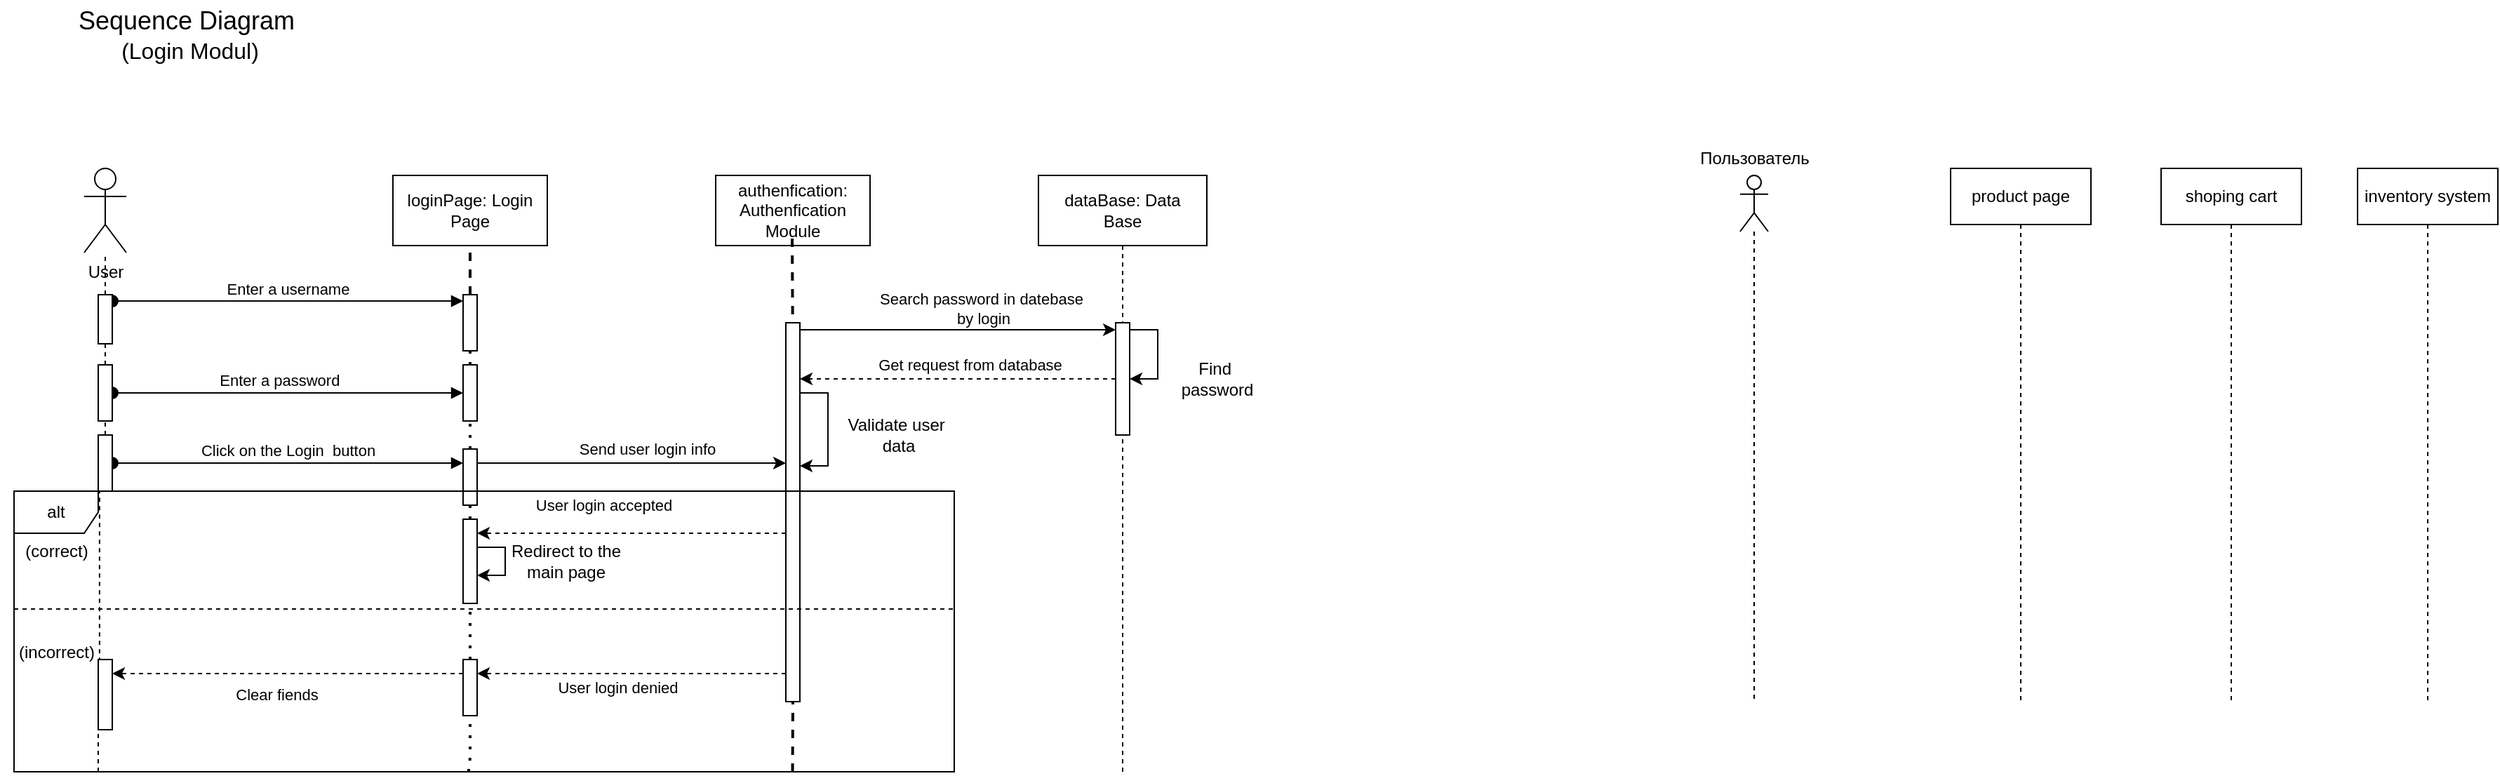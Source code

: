 <mxfile version="24.4.8" type="github">
  <diagram name="Страница — 1" id="rIlWWbe10Ax3GFMxgoC-">
    <mxGraphModel dx="1247" dy="678" grid="1" gridSize="10" guides="1" tooltips="1" connect="1" arrows="1" fold="1" page="1" pageScale="1" pageWidth="827" pageHeight="1169" math="0" shadow="0">
      <root>
        <mxCell id="0" />
        <mxCell id="1" parent="0" />
        <mxCell id="HHi1Jkbsixi5mN6OjThm-23" value="&lt;font style=&quot;font-size: 18px;&quot;&gt;Sequence Diagram&amp;nbsp;&lt;/font&gt;&lt;div&gt;&lt;font size=&quot;3&quot;&gt;(Login Modul)&lt;/font&gt;&lt;/div&gt;" style="text;html=1;align=center;verticalAlign=middle;resizable=0;points=[];autosize=1;strokeColor=none;fillColor=none;perimeterSpacing=0;" vertex="1" parent="1">
          <mxGeometry x="55" y="120" width="180" height="50" as="geometry" />
        </mxCell>
        <mxCell id="HHi1Jkbsixi5mN6OjThm-24" value="User" style="shape=umlActor;verticalLabelPosition=bottom;verticalAlign=top;html=1;outlineConnect=0;" vertex="1" parent="1">
          <mxGeometry x="70" y="240" width="30" height="60" as="geometry" />
        </mxCell>
        <mxCell id="HHi1Jkbsixi5mN6OjThm-27" value="loginPage: Login&lt;div&gt;Page&lt;/div&gt;" style="html=1;whiteSpace=wrap;" vertex="1" parent="1">
          <mxGeometry x="290" y="245" width="110" height="50" as="geometry" />
        </mxCell>
        <mxCell id="HHi1Jkbsixi5mN6OjThm-32" value="" style="endArrow=none;dashed=1;html=1;rounded=0;" edge="1" parent="1" source="HHi1Jkbsixi5mN6OjThm-43" target="HHi1Jkbsixi5mN6OjThm-24">
          <mxGeometry width="50" height="50" relative="1" as="geometry">
            <mxPoint x="85" y="630" as="sourcePoint" />
            <mxPoint x="110" y="350" as="targetPoint" />
          </mxGeometry>
        </mxCell>
        <mxCell id="HHi1Jkbsixi5mN6OjThm-33" value="" style="endArrow=none;dashed=1;html=1;strokeWidth=2;rounded=0;entryX=0.5;entryY=1;entryDx=0;entryDy=0;" edge="1" parent="1" source="HHi1Jkbsixi5mN6OjThm-40" target="HHi1Jkbsixi5mN6OjThm-27">
          <mxGeometry width="50" height="50" relative="1" as="geometry">
            <mxPoint x="345" y="630" as="sourcePoint" />
            <mxPoint x="470" y="340" as="targetPoint" />
          </mxGeometry>
        </mxCell>
        <mxCell id="HHi1Jkbsixi5mN6OjThm-34" value="authenfication:&lt;div&gt;Authenfication Module&lt;/div&gt;" style="html=1;whiteSpace=wrap;" vertex="1" parent="1">
          <mxGeometry x="520" y="245" width="110" height="50" as="geometry" />
        </mxCell>
        <mxCell id="HHi1Jkbsixi5mN6OjThm-37" value="" style="endArrow=none;dashed=1;html=1;strokeWidth=2;rounded=0;entryX=0.5;entryY=1;entryDx=0;entryDy=0;" edge="1" parent="1">
          <mxGeometry width="50" height="50" relative="1" as="geometry">
            <mxPoint x="575" y="380" as="sourcePoint" />
            <mxPoint x="574.52" y="290" as="targetPoint" />
          </mxGeometry>
        </mxCell>
        <mxCell id="HHi1Jkbsixi5mN6OjThm-41" value="Enter a username" style="html=1;verticalAlign=bottom;startArrow=oval;endArrow=block;startSize=8;curved=0;rounded=0;entryX=0;entryY=0;entryDx=0;entryDy=5;" edge="1" parent="1" source="HHi1Jkbsixi5mN6OjThm-43">
          <mxGeometry relative="1" as="geometry">
            <mxPoint x="80" y="334.52" as="sourcePoint" />
            <mxPoint x="340" y="334.52" as="targetPoint" />
          </mxGeometry>
        </mxCell>
        <mxCell id="HHi1Jkbsixi5mN6OjThm-42" value="" style="endArrow=none;dashed=1;html=1;rounded=0;" edge="1" parent="1" source="HHi1Jkbsixi5mN6OjThm-53" target="HHi1Jkbsixi5mN6OjThm-43">
          <mxGeometry width="50" height="50" relative="1" as="geometry">
            <mxPoint x="85" y="630" as="sourcePoint" />
            <mxPoint x="85" y="300" as="targetPoint" />
          </mxGeometry>
        </mxCell>
        <mxCell id="HHi1Jkbsixi5mN6OjThm-43" value="" style="html=1;points=[[0,0,0,0,5],[0,1,0,0,-5],[1,0,0,0,5],[1,1,0,0,-5]];perimeter=orthogonalPerimeter;outlineConnect=0;targetShapes=umlLifeline;portConstraint=eastwest;newEdgeStyle={&quot;curved&quot;:0,&quot;rounded&quot;:0};" vertex="1" parent="1">
          <mxGeometry x="80" y="330" width="10" height="35" as="geometry" />
        </mxCell>
        <mxCell id="HHi1Jkbsixi5mN6OjThm-44" value="" style="endArrow=none;dashed=1;html=1;dashPattern=1 3;strokeWidth=2;rounded=0;entryX=0.5;entryY=1;entryDx=0;entryDy=0;" edge="1" parent="1" source="HHi1Jkbsixi5mN6OjThm-55" target="HHi1Jkbsixi5mN6OjThm-40">
          <mxGeometry width="50" height="50" relative="1" as="geometry">
            <mxPoint x="345" y="630" as="sourcePoint" />
            <mxPoint x="345" y="295" as="targetPoint" />
          </mxGeometry>
        </mxCell>
        <mxCell id="HHi1Jkbsixi5mN6OjThm-40" value="" style="html=1;points=[[0,0,0,0,5],[0,1,0,0,-5],[1,0,0,0,5],[1,1,0,0,-5]];perimeter=orthogonalPerimeter;outlineConnect=0;targetShapes=umlLifeline;portConstraint=eastwest;newEdgeStyle={&quot;curved&quot;:0,&quot;rounded&quot;:0};" vertex="1" parent="1">
          <mxGeometry x="340" y="330" width="10" height="40" as="geometry" />
        </mxCell>
        <mxCell id="HHi1Jkbsixi5mN6OjThm-46" value="Enter a password&lt;span style=&quot;white-space: pre;&quot;&gt;&#x9;&lt;/span&gt;" style="html=1;verticalAlign=bottom;startArrow=oval;endArrow=block;startSize=8;curved=0;rounded=0;entryX=0;entryY=0;entryDx=0;entryDy=5;" edge="1" parent="1" source="HHi1Jkbsixi5mN6OjThm-53">
          <mxGeometry relative="1" as="geometry">
            <mxPoint x="85" y="400" as="sourcePoint" />
            <mxPoint x="340" y="400" as="targetPoint" />
          </mxGeometry>
        </mxCell>
        <mxCell id="HHi1Jkbsixi5mN6OjThm-47" value="Click on the Login&amp;nbsp; button" style="html=1;verticalAlign=bottom;startArrow=oval;endArrow=block;startSize=8;curved=0;rounded=0;" edge="1" parent="1" source="HHi1Jkbsixi5mN6OjThm-51" target="HHi1Jkbsixi5mN6OjThm-48">
          <mxGeometry relative="1" as="geometry">
            <mxPoint x="80" y="450" as="sourcePoint" />
            <mxPoint x="340" y="450" as="targetPoint" />
          </mxGeometry>
        </mxCell>
        <mxCell id="HHi1Jkbsixi5mN6OjThm-52" value="" style="endArrow=none;dashed=1;html=1;rounded=0;exitX=0.093;exitY=0.992;exitDx=0;exitDy=0;exitPerimeter=0;" edge="1" parent="1" source="HHi1Jkbsixi5mN6OjThm-89" target="HHi1Jkbsixi5mN6OjThm-51">
          <mxGeometry width="50" height="50" relative="1" as="geometry">
            <mxPoint x="85" y="630" as="sourcePoint" />
            <mxPoint x="85" y="350" as="targetPoint" />
          </mxGeometry>
        </mxCell>
        <mxCell id="HHi1Jkbsixi5mN6OjThm-51" value="" style="html=1;points=[[0,0,0,0,5],[0,1,0,0,-5],[1,0,0,0,5],[1,1,0,0,-5]];perimeter=orthogonalPerimeter;outlineConnect=0;targetShapes=umlLifeline;portConstraint=eastwest;newEdgeStyle={&quot;curved&quot;:0,&quot;rounded&quot;:0};" vertex="1" parent="1">
          <mxGeometry x="80" y="430" width="10" height="40" as="geometry" />
        </mxCell>
        <mxCell id="HHi1Jkbsixi5mN6OjThm-56" value="" style="endArrow=none;dashed=1;html=1;dashPattern=1 3;strokeWidth=2;rounded=0;entryX=0.5;entryY=1;entryDx=0;entryDy=0;" edge="1" parent="1" source="HHi1Jkbsixi5mN6OjThm-48" target="HHi1Jkbsixi5mN6OjThm-55">
          <mxGeometry width="50" height="50" relative="1" as="geometry">
            <mxPoint x="345" y="630" as="sourcePoint" />
            <mxPoint x="345" y="370" as="targetPoint" />
          </mxGeometry>
        </mxCell>
        <mxCell id="HHi1Jkbsixi5mN6OjThm-55" value="" style="html=1;points=[[0,0,0,0,5],[0,1,0,0,-5],[1,0,0,0,5],[1,1,0,0,-5]];perimeter=orthogonalPerimeter;outlineConnect=0;targetShapes=umlLifeline;portConstraint=eastwest;newEdgeStyle={&quot;curved&quot;:0,&quot;rounded&quot;:0};" vertex="1" parent="1">
          <mxGeometry x="340" y="380" width="10" height="40" as="geometry" />
        </mxCell>
        <mxCell id="HHi1Jkbsixi5mN6OjThm-57" value="" style="endArrow=none;dashed=1;html=1;dashPattern=1 3;strokeWidth=2;rounded=0;entryX=0.5;entryY=1;entryDx=0;entryDy=0;" edge="1" parent="1" source="HHi1Jkbsixi5mN6OjThm-77" target="HHi1Jkbsixi5mN6OjThm-48">
          <mxGeometry width="50" height="50" relative="1" as="geometry">
            <mxPoint x="345" y="630" as="sourcePoint" />
            <mxPoint x="345" y="420" as="targetPoint" />
          </mxGeometry>
        </mxCell>
        <mxCell id="HHi1Jkbsixi5mN6OjThm-68" style="edgeStyle=orthogonalEdgeStyle;rounded=0;orthogonalLoop=1;jettySize=auto;html=1;curved=0;" edge="1" parent="1" source="HHi1Jkbsixi5mN6OjThm-48" target="HHi1Jkbsixi5mN6OjThm-66">
          <mxGeometry relative="1" as="geometry">
            <Array as="points">
              <mxPoint x="560" y="450" />
              <mxPoint x="560" y="450" />
            </Array>
          </mxGeometry>
        </mxCell>
        <mxCell id="HHi1Jkbsixi5mN6OjThm-70" value="Send user login info" style="edgeLabel;html=1;align=center;verticalAlign=middle;resizable=0;points=[];" vertex="1" connectable="0" parent="HHi1Jkbsixi5mN6OjThm-68">
          <mxGeometry x="0.248" y="1" relative="1" as="geometry">
            <mxPoint x="-17" y="-9" as="offset" />
          </mxGeometry>
        </mxCell>
        <mxCell id="HHi1Jkbsixi5mN6OjThm-48" value="" style="html=1;points=[[0,0,0,0,5],[0,1,0,0,-5],[1,0,0,0,5],[1,1,0,0,-5]];perimeter=orthogonalPerimeter;outlineConnect=0;targetShapes=umlLifeline;portConstraint=eastwest;newEdgeStyle={&quot;curved&quot;:0,&quot;rounded&quot;:0};" vertex="1" parent="1">
          <mxGeometry x="340" y="440" width="10" height="40" as="geometry" />
        </mxCell>
        <mxCell id="HHi1Jkbsixi5mN6OjThm-67" value="" style="endArrow=none;dashed=1;html=1;strokeWidth=2;rounded=0;entryX=0.5;entryY=1;entryDx=0;entryDy=0;exitX=0.828;exitY=1;exitDx=0;exitDy=0;exitPerimeter=0;" edge="1" parent="1" source="HHi1Jkbsixi5mN6OjThm-72" target="HHi1Jkbsixi5mN6OjThm-66">
          <mxGeometry width="50" height="50" relative="1" as="geometry">
            <mxPoint x="574.52" y="625" as="sourcePoint" />
            <mxPoint x="574.52" y="290" as="targetPoint" />
          </mxGeometry>
        </mxCell>
        <mxCell id="HHi1Jkbsixi5mN6OjThm-79" style="edgeStyle=orthogonalEdgeStyle;rounded=0;orthogonalLoop=1;jettySize=auto;html=1;curved=0;dashed=1;" edge="1" parent="1" source="HHi1Jkbsixi5mN6OjThm-66" target="HHi1Jkbsixi5mN6OjThm-77">
          <mxGeometry relative="1" as="geometry">
            <Array as="points">
              <mxPoint x="410" y="500" />
              <mxPoint x="410" y="500" />
            </Array>
          </mxGeometry>
        </mxCell>
        <mxCell id="HHi1Jkbsixi5mN6OjThm-80" value="User login accepted" style="edgeLabel;html=1;align=center;verticalAlign=middle;resizable=0;points=[];" vertex="1" connectable="0" parent="HHi1Jkbsixi5mN6OjThm-79">
          <mxGeometry x="0.384" y="-2" relative="1" as="geometry">
            <mxPoint x="22" y="-18" as="offset" />
          </mxGeometry>
        </mxCell>
        <mxCell id="HHi1Jkbsixi5mN6OjThm-86" style="edgeStyle=orthogonalEdgeStyle;rounded=0;orthogonalLoop=1;jettySize=auto;html=1;curved=0;dashed=1;" edge="1" parent="1" source="HHi1Jkbsixi5mN6OjThm-66" target="HHi1Jkbsixi5mN6OjThm-84">
          <mxGeometry relative="1" as="geometry">
            <Array as="points">
              <mxPoint x="390" y="600" />
              <mxPoint x="390" y="600" />
            </Array>
          </mxGeometry>
        </mxCell>
        <mxCell id="HHi1Jkbsixi5mN6OjThm-87" value="User login denied" style="edgeLabel;html=1;align=center;verticalAlign=middle;resizable=0;points=[];" vertex="1" connectable="0" parent="HHi1Jkbsixi5mN6OjThm-86">
          <mxGeometry x="-0.11" y="-2" relative="1" as="geometry">
            <mxPoint x="-22" y="12" as="offset" />
          </mxGeometry>
        </mxCell>
        <mxCell id="HHi1Jkbsixi5mN6OjThm-66" value="" style="html=1;points=[[0,0,0,0,5],[0,1,0,0,-5],[1,0,0,0,5],[1,1,0,0,-5]];perimeter=orthogonalPerimeter;outlineConnect=0;targetShapes=umlLifeline;portConstraint=eastwest;newEdgeStyle={&quot;curved&quot;:0,&quot;rounded&quot;:0};" vertex="1" parent="1">
          <mxGeometry x="570" y="350" width="10" height="270" as="geometry" />
        </mxCell>
        <mxCell id="HHi1Jkbsixi5mN6OjThm-72" value="alt" style="shape=umlFrame;whiteSpace=wrap;html=1;pointerEvents=0;" vertex="1" parent="1">
          <mxGeometry x="20" y="470" width="670" height="200" as="geometry" />
        </mxCell>
        <mxCell id="HHi1Jkbsixi5mN6OjThm-73" value="(correct)" style="text;html=1;align=center;verticalAlign=middle;resizable=0;points=[];autosize=1;strokeColor=none;fillColor=none;" vertex="1" parent="1">
          <mxGeometry x="15" y="498" width="70" height="30" as="geometry" />
        </mxCell>
        <mxCell id="HHi1Jkbsixi5mN6OjThm-74" value="(incorrect)" style="text;html=1;align=center;verticalAlign=middle;resizable=0;points=[];autosize=1;strokeColor=none;fillColor=none;" vertex="1" parent="1">
          <mxGeometry x="10" y="570" width="80" height="30" as="geometry" />
        </mxCell>
        <mxCell id="HHi1Jkbsixi5mN6OjThm-75" value="" style="line;strokeWidth=1;fillColor=none;align=left;verticalAlign=middle;spacingTop=-1;spacingLeft=3;spacingRight=3;rotatable=0;labelPosition=right;points=[];portConstraint=eastwest;strokeColor=inherit;dashed=1;" vertex="1" parent="1">
          <mxGeometry x="20" y="550" width="670" height="8" as="geometry" />
        </mxCell>
        <mxCell id="HHi1Jkbsixi5mN6OjThm-76" value="Validate user&amp;nbsp;&lt;div&gt;&lt;span style=&quot;background-color: initial;&quot;&gt;data&lt;/span&gt;&lt;/div&gt;" style="text;html=1;align=center;verticalAlign=middle;resizable=0;points=[];autosize=1;strokeColor=none;fillColor=none;" vertex="1" parent="1">
          <mxGeometry x="600" y="410" width="100" height="40" as="geometry" />
        </mxCell>
        <mxCell id="HHi1Jkbsixi5mN6OjThm-78" value="" style="endArrow=none;dashed=1;html=1;dashPattern=1 3;strokeWidth=2;rounded=0;entryX=0.5;entryY=1;entryDx=0;entryDy=0;" edge="1" parent="1" source="HHi1Jkbsixi5mN6OjThm-84" target="HHi1Jkbsixi5mN6OjThm-77">
          <mxGeometry width="50" height="50" relative="1" as="geometry">
            <mxPoint x="345" y="630" as="sourcePoint" />
            <mxPoint x="345" y="480" as="targetPoint" />
          </mxGeometry>
        </mxCell>
        <mxCell id="HHi1Jkbsixi5mN6OjThm-77" value="" style="html=1;points=[[0,0,0,0,5],[0,1,0,0,-5],[1,0,0,0,5],[1,1,0,0,-5]];perimeter=orthogonalPerimeter;outlineConnect=0;targetShapes=umlLifeline;portConstraint=eastwest;newEdgeStyle={&quot;curved&quot;:0,&quot;rounded&quot;:0};" vertex="1" parent="1">
          <mxGeometry x="340" y="490" width="10" height="60" as="geometry" />
        </mxCell>
        <mxCell id="HHi1Jkbsixi5mN6OjThm-81" style="edgeStyle=orthogonalEdgeStyle;rounded=0;orthogonalLoop=1;jettySize=auto;html=1;curved=0;elbow=vertical;" edge="1" parent="1" source="HHi1Jkbsixi5mN6OjThm-77" target="HHi1Jkbsixi5mN6OjThm-77">
          <mxGeometry relative="1" as="geometry" />
        </mxCell>
        <mxCell id="HHi1Jkbsixi5mN6OjThm-82" value="Redirect to the&lt;div&gt;main page&lt;/div&gt;" style="text;html=1;align=center;verticalAlign=middle;resizable=0;points=[];autosize=1;strokeColor=none;fillColor=none;" vertex="1" parent="1">
          <mxGeometry x="363" y="500" width="100" height="40" as="geometry" />
        </mxCell>
        <mxCell id="HHi1Jkbsixi5mN6OjThm-83" style="edgeStyle=orthogonalEdgeStyle;rounded=0;orthogonalLoop=1;jettySize=auto;html=1;curved=0;" edge="1" parent="1" source="HHi1Jkbsixi5mN6OjThm-66" target="HHi1Jkbsixi5mN6OjThm-66">
          <mxGeometry relative="1" as="geometry">
            <mxPoint x="590" y="450" as="targetPoint" />
            <Array as="points">
              <mxPoint x="600" y="400" />
              <mxPoint x="600" y="452" />
            </Array>
          </mxGeometry>
        </mxCell>
        <mxCell id="HHi1Jkbsixi5mN6OjThm-85" value="" style="endArrow=none;dashed=1;html=1;dashPattern=1 3;strokeWidth=2;rounded=0;entryX=0.5;entryY=1;entryDx=0;entryDy=0;" edge="1" parent="1" source="HHi1Jkbsixi5mN6OjThm-72" target="HHi1Jkbsixi5mN6OjThm-84">
          <mxGeometry width="50" height="50" relative="1" as="geometry">
            <mxPoint x="345" y="630" as="sourcePoint" />
            <mxPoint x="345" y="550" as="targetPoint" />
            <Array as="points">
              <mxPoint x="345" y="660" />
            </Array>
          </mxGeometry>
        </mxCell>
        <mxCell id="HHi1Jkbsixi5mN6OjThm-91" style="edgeStyle=orthogonalEdgeStyle;rounded=0;orthogonalLoop=1;jettySize=auto;html=1;curved=0;dashed=1;" edge="1" parent="1" source="HHi1Jkbsixi5mN6OjThm-84" target="HHi1Jkbsixi5mN6OjThm-89">
          <mxGeometry relative="1" as="geometry">
            <Array as="points">
              <mxPoint x="150" y="600" />
              <mxPoint x="150" y="600" />
            </Array>
          </mxGeometry>
        </mxCell>
        <mxCell id="HHi1Jkbsixi5mN6OjThm-92" value="Clear fiends" style="edgeLabel;html=1;align=center;verticalAlign=middle;resizable=0;points=[];" vertex="1" connectable="0" parent="HHi1Jkbsixi5mN6OjThm-91">
          <mxGeometry x="0.069" y="-6" relative="1" as="geometry">
            <mxPoint y="21" as="offset" />
          </mxGeometry>
        </mxCell>
        <mxCell id="HHi1Jkbsixi5mN6OjThm-84" value="" style="html=1;points=[[0,0,0,0,5],[0,1,0,0,-5],[1,0,0,0,5],[1,1,0,0,-5]];perimeter=orthogonalPerimeter;outlineConnect=0;targetShapes=umlLifeline;portConstraint=eastwest;newEdgeStyle={&quot;curved&quot;:0,&quot;rounded&quot;:0};" vertex="1" parent="1">
          <mxGeometry x="340" y="590" width="10" height="40" as="geometry" />
        </mxCell>
        <mxCell id="HHi1Jkbsixi5mN6OjThm-90" value="" style="endArrow=none;dashed=1;html=1;rounded=0;" edge="1" parent="1" target="HHi1Jkbsixi5mN6OjThm-89">
          <mxGeometry width="50" height="50" relative="1" as="geometry">
            <mxPoint x="80" y="670" as="sourcePoint" />
            <mxPoint x="82" y="470" as="targetPoint" />
            <Array as="points">
              <mxPoint x="80" y="660" />
            </Array>
          </mxGeometry>
        </mxCell>
        <mxCell id="HHi1Jkbsixi5mN6OjThm-89" value="" style="html=1;points=[[0,0,0,0,5],[0,1,0,0,-5],[1,0,0,0,5],[1,1,0,0,-5]];perimeter=orthogonalPerimeter;outlineConnect=0;targetShapes=umlLifeline;portConstraint=eastwest;newEdgeStyle={&quot;curved&quot;:0,&quot;rounded&quot;:0};" vertex="1" parent="1">
          <mxGeometry x="80" y="590" width="10" height="50" as="geometry" />
        </mxCell>
        <mxCell id="HHi1Jkbsixi5mN6OjThm-94" value="" style="endArrow=none;dashed=1;html=1;rounded=0;" edge="1" parent="1" source="HHi1Jkbsixi5mN6OjThm-51" target="HHi1Jkbsixi5mN6OjThm-53">
          <mxGeometry width="50" height="50" relative="1" as="geometry">
            <mxPoint x="85" y="430" as="sourcePoint" />
            <mxPoint x="85" y="350" as="targetPoint" />
          </mxGeometry>
        </mxCell>
        <mxCell id="HHi1Jkbsixi5mN6OjThm-53" value="" style="html=1;points=[[0,0,0,0,5],[0,1,0,0,-5],[1,0,0,0,5],[1,1,0,0,-5]];perimeter=orthogonalPerimeter;outlineConnect=0;targetShapes=umlLifeline;portConstraint=eastwest;newEdgeStyle={&quot;curved&quot;:0,&quot;rounded&quot;:0};" vertex="1" parent="1">
          <mxGeometry x="80" y="380" width="10" height="40" as="geometry" />
        </mxCell>
        <mxCell id="HHi1Jkbsixi5mN6OjThm-95" value="dataBase: Data&lt;div&gt;Base&lt;/div&gt;" style="shape=umlLifeline;perimeter=lifelinePerimeter;whiteSpace=wrap;html=1;container=1;dropTarget=0;collapsible=0;recursiveResize=0;outlineConnect=0;portConstraint=eastwest;newEdgeStyle={&quot;curved&quot;:0,&quot;rounded&quot;:0};size=50;" vertex="1" parent="1">
          <mxGeometry x="750" y="245" width="120" height="425" as="geometry" />
        </mxCell>
        <mxCell id="HHi1Jkbsixi5mN6OjThm-96" value="" style="html=1;points=[[0,0,0,0,5],[0,1,0,0,-5],[1,0,0,0,5],[1,1,0,0,-5]];perimeter=orthogonalPerimeter;outlineConnect=0;targetShapes=umlLifeline;portConstraint=eastwest;newEdgeStyle={&quot;curved&quot;:0,&quot;rounded&quot;:0};" vertex="1" parent="HHi1Jkbsixi5mN6OjThm-95">
          <mxGeometry x="55" y="105" width="10" height="80" as="geometry" />
        </mxCell>
        <mxCell id="HHi1Jkbsixi5mN6OjThm-101" style="edgeStyle=orthogonalEdgeStyle;rounded=0;orthogonalLoop=1;jettySize=auto;html=1;curved=0;elbow=horizontal;exitX=1;exitY=0;exitDx=0;exitDy=5;exitPerimeter=0;" edge="1" parent="HHi1Jkbsixi5mN6OjThm-95" source="HHi1Jkbsixi5mN6OjThm-96" target="HHi1Jkbsixi5mN6OjThm-96">
          <mxGeometry relative="1" as="geometry" />
        </mxCell>
        <mxCell id="HHi1Jkbsixi5mN6OjThm-97" style="edgeStyle=orthogonalEdgeStyle;rounded=0;orthogonalLoop=1;jettySize=auto;html=1;curved=0;dashed=1;entryX=1;entryY=0.148;entryDx=0;entryDy=0;entryPerimeter=0;" edge="1" parent="1" source="HHi1Jkbsixi5mN6OjThm-96" target="HHi1Jkbsixi5mN6OjThm-66">
          <mxGeometry relative="1" as="geometry">
            <mxPoint x="590" y="390" as="targetPoint" />
            <Array as="points" />
          </mxGeometry>
        </mxCell>
        <mxCell id="HHi1Jkbsixi5mN6OjThm-102" value="Get request from database" style="edgeLabel;html=1;align=center;verticalAlign=middle;resizable=0;points=[];" vertex="1" connectable="0" parent="HHi1Jkbsixi5mN6OjThm-97">
          <mxGeometry x="-0.071" relative="1" as="geometry">
            <mxPoint y="-10" as="offset" />
          </mxGeometry>
        </mxCell>
        <mxCell id="HHi1Jkbsixi5mN6OjThm-99" style="edgeStyle=orthogonalEdgeStyle;rounded=0;orthogonalLoop=1;jettySize=auto;html=1;curved=0;entryX=0;entryY=0;entryDx=0;entryDy=5;entryPerimeter=0;" edge="1" parent="1" source="HHi1Jkbsixi5mN6OjThm-66" target="HHi1Jkbsixi5mN6OjThm-96">
          <mxGeometry relative="1" as="geometry">
            <Array as="points">
              <mxPoint x="630" y="355" />
              <mxPoint x="630" y="355" />
            </Array>
          </mxGeometry>
        </mxCell>
        <mxCell id="HHi1Jkbsixi5mN6OjThm-103" value="Search password in datebase&lt;div&gt;&amp;nbsp;by login&lt;/div&gt;" style="edgeLabel;html=1;align=center;verticalAlign=middle;resizable=0;points=[];" vertex="1" connectable="0" parent="HHi1Jkbsixi5mN6OjThm-99">
          <mxGeometry x="0.282" y="-3" relative="1" as="geometry">
            <mxPoint x="-15" y="-18" as="offset" />
          </mxGeometry>
        </mxCell>
        <mxCell id="HHi1Jkbsixi5mN6OjThm-104" value="Find&amp;nbsp;&lt;div&gt;password&lt;/div&gt;" style="text;html=1;align=center;verticalAlign=middle;resizable=0;points=[];autosize=1;strokeColor=none;fillColor=none;" vertex="1" parent="1">
          <mxGeometry x="842" y="370" width="70" height="40" as="geometry" />
        </mxCell>
        <mxCell id="HHi1Jkbsixi5mN6OjThm-106" value="" style="shape=umlLifeline;perimeter=lifelinePerimeter;whiteSpace=wrap;html=1;container=1;dropTarget=0;collapsible=0;recursiveResize=0;outlineConnect=0;portConstraint=eastwest;newEdgeStyle={&quot;curved&quot;:0,&quot;rounded&quot;:0};participant=umlActor;" vertex="1" parent="1">
          <mxGeometry x="1250" y="245" width="20" height="375" as="geometry" />
        </mxCell>
        <mxCell id="HHi1Jkbsixi5mN6OjThm-107" value="Пользователь" style="text;html=1;align=center;verticalAlign=middle;resizable=0;points=[];autosize=1;strokeColor=none;fillColor=none;" vertex="1" parent="1">
          <mxGeometry x="1210" y="218" width="100" height="30" as="geometry" />
        </mxCell>
        <mxCell id="HHi1Jkbsixi5mN6OjThm-108" value="product page" style="shape=umlLifeline;perimeter=lifelinePerimeter;whiteSpace=wrap;html=1;container=1;dropTarget=0;collapsible=0;recursiveResize=0;outlineConnect=0;portConstraint=eastwest;newEdgeStyle={&quot;curved&quot;:0,&quot;rounded&quot;:0};" vertex="1" parent="1">
          <mxGeometry x="1400" y="240" width="100" height="380" as="geometry" />
        </mxCell>
        <mxCell id="HHi1Jkbsixi5mN6OjThm-109" value="shoping cart" style="shape=umlLifeline;perimeter=lifelinePerimeter;whiteSpace=wrap;html=1;container=1;dropTarget=0;collapsible=0;recursiveResize=0;outlineConnect=0;portConstraint=eastwest;newEdgeStyle={&quot;curved&quot;:0,&quot;rounded&quot;:0};" vertex="1" parent="1">
          <mxGeometry x="1550" y="240" width="100" height="380" as="geometry" />
        </mxCell>
        <mxCell id="HHi1Jkbsixi5mN6OjThm-110" value="inventory system" style="shape=umlLifeline;perimeter=lifelinePerimeter;whiteSpace=wrap;html=1;container=1;dropTarget=0;collapsible=0;recursiveResize=0;outlineConnect=0;portConstraint=eastwest;newEdgeStyle={&quot;curved&quot;:0,&quot;rounded&quot;:0};" vertex="1" parent="1">
          <mxGeometry x="1690" y="240" width="100" height="380" as="geometry" />
        </mxCell>
      </root>
    </mxGraphModel>
  </diagram>
</mxfile>
